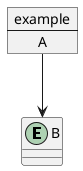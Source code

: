 {
  "sha1": "ish0015y644hlimcn02e7vshmatbh2h",
  "insertion": {
    "when": "2024-06-03T18:59:31.174Z",
    "url": "https://forum.plantuml.net/17507/dotted-arrow-also-the-close-comment-blocks-html-xml-markdown",
    "user": "plantuml@gmail.com"
  }
}
@startuml
entity B
map example {
    A *-_> B
}
@enduml
